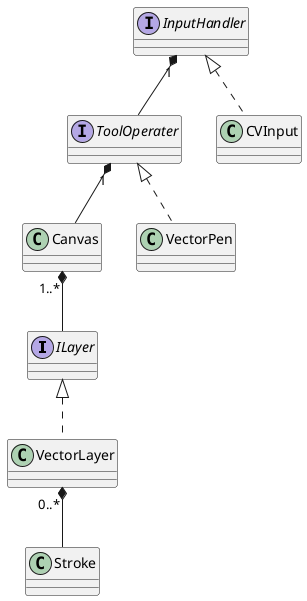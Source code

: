 @startuml


interface ILayer{
}
interface ToolOperater{
}
interface InputHandler{
}

class Canvas{
}

class Stroke{
}

class VectorLayer implements ILayer {
}

class VectorPen implements ToolOperater {
}

class CVInput implements InputHandler {
    
}


Canvas "1..*" *-- ILayer
InputHandler "1" *-- ToolOperater
ToolOperater "1" *-- Canvas
VectorLayer "0..*" *-- Stroke





@enduml